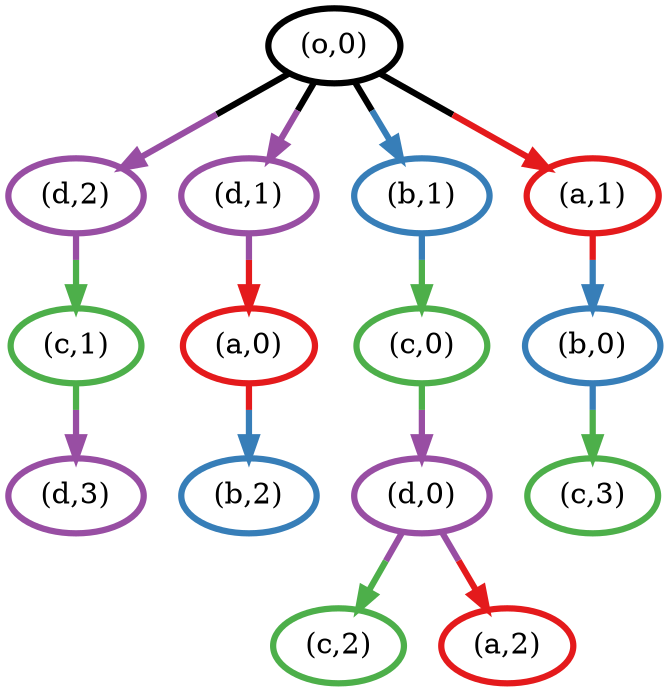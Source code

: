 digraph G {
	14 [penwidth=3,colorscheme=set19,color=-579070576,label="(o,0)"]
	13 [penwidth=3,colorscheme=set19,color=4,label="(d,2)"]
	12 [penwidth=3,colorscheme=set19,color=4,label="(d,1)"]
	11 [penwidth=3,colorscheme=set19,color=3,label="(c,2)"]
	10 [penwidth=3,colorscheme=set19,color=1,label="(a,2)"]
	9 [penwidth=3,colorscheme=set19,color=4,label="(d,3)"]
	8 [penwidth=3,colorscheme=set19,color=3,label="(c,1)"]
	7 [penwidth=3,colorscheme=set19,color=4,label="(d,0)"]
	6 [penwidth=3,colorscheme=set19,color=3,label="(c,0)"]
	5 [penwidth=3,colorscheme=set19,color=2,label="(b,1)"]
	4 [penwidth=3,colorscheme=set19,color=3,label="(c,3)"]
	3 [penwidth=3,colorscheme=set19,color=2,label="(b,0)"]
	2 [penwidth=3,colorscheme=set19,color=1,label="(a,1)"]
	1 [penwidth=3,colorscheme=set19,color=2,label="(b,2)"]
	0 [penwidth=3,colorscheme=set19,color=1,label="(a,0)"]
	14 -> 13 [penwidth=3,colorscheme=set19,color="-579070576;0.5:4"]
	14 -> 12 [penwidth=3,colorscheme=set19,color="-579070576;0.5:4"]
	14 -> 5 [penwidth=3,colorscheme=set19,color="-579070576;0.5:2"]
	14 -> 2 [penwidth=3,colorscheme=set19,color="-579070576;0.5:1"]
	13 -> 8 [penwidth=3,colorscheme=set19,color="4;0.5:3"]
	12 -> 0 [penwidth=3,colorscheme=set19,color="4;0.5:1"]
	8 -> 9 [penwidth=3,colorscheme=set19,color="3;0.5:4"]
	7 -> 11 [penwidth=3,colorscheme=set19,color="4;0.5:3"]
	7 -> 10 [penwidth=3,colorscheme=set19,color="4;0.5:1"]
	6 -> 7 [penwidth=3,colorscheme=set19,color="3;0.5:4"]
	5 -> 6 [penwidth=3,colorscheme=set19,color="2;0.5:3"]
	3 -> 4 [penwidth=3,colorscheme=set19,color="2;0.5:3"]
	2 -> 3 [penwidth=3,colorscheme=set19,color="1;0.5:2"]
	0 -> 1 [penwidth=3,colorscheme=set19,color="1;0.5:2"]
}